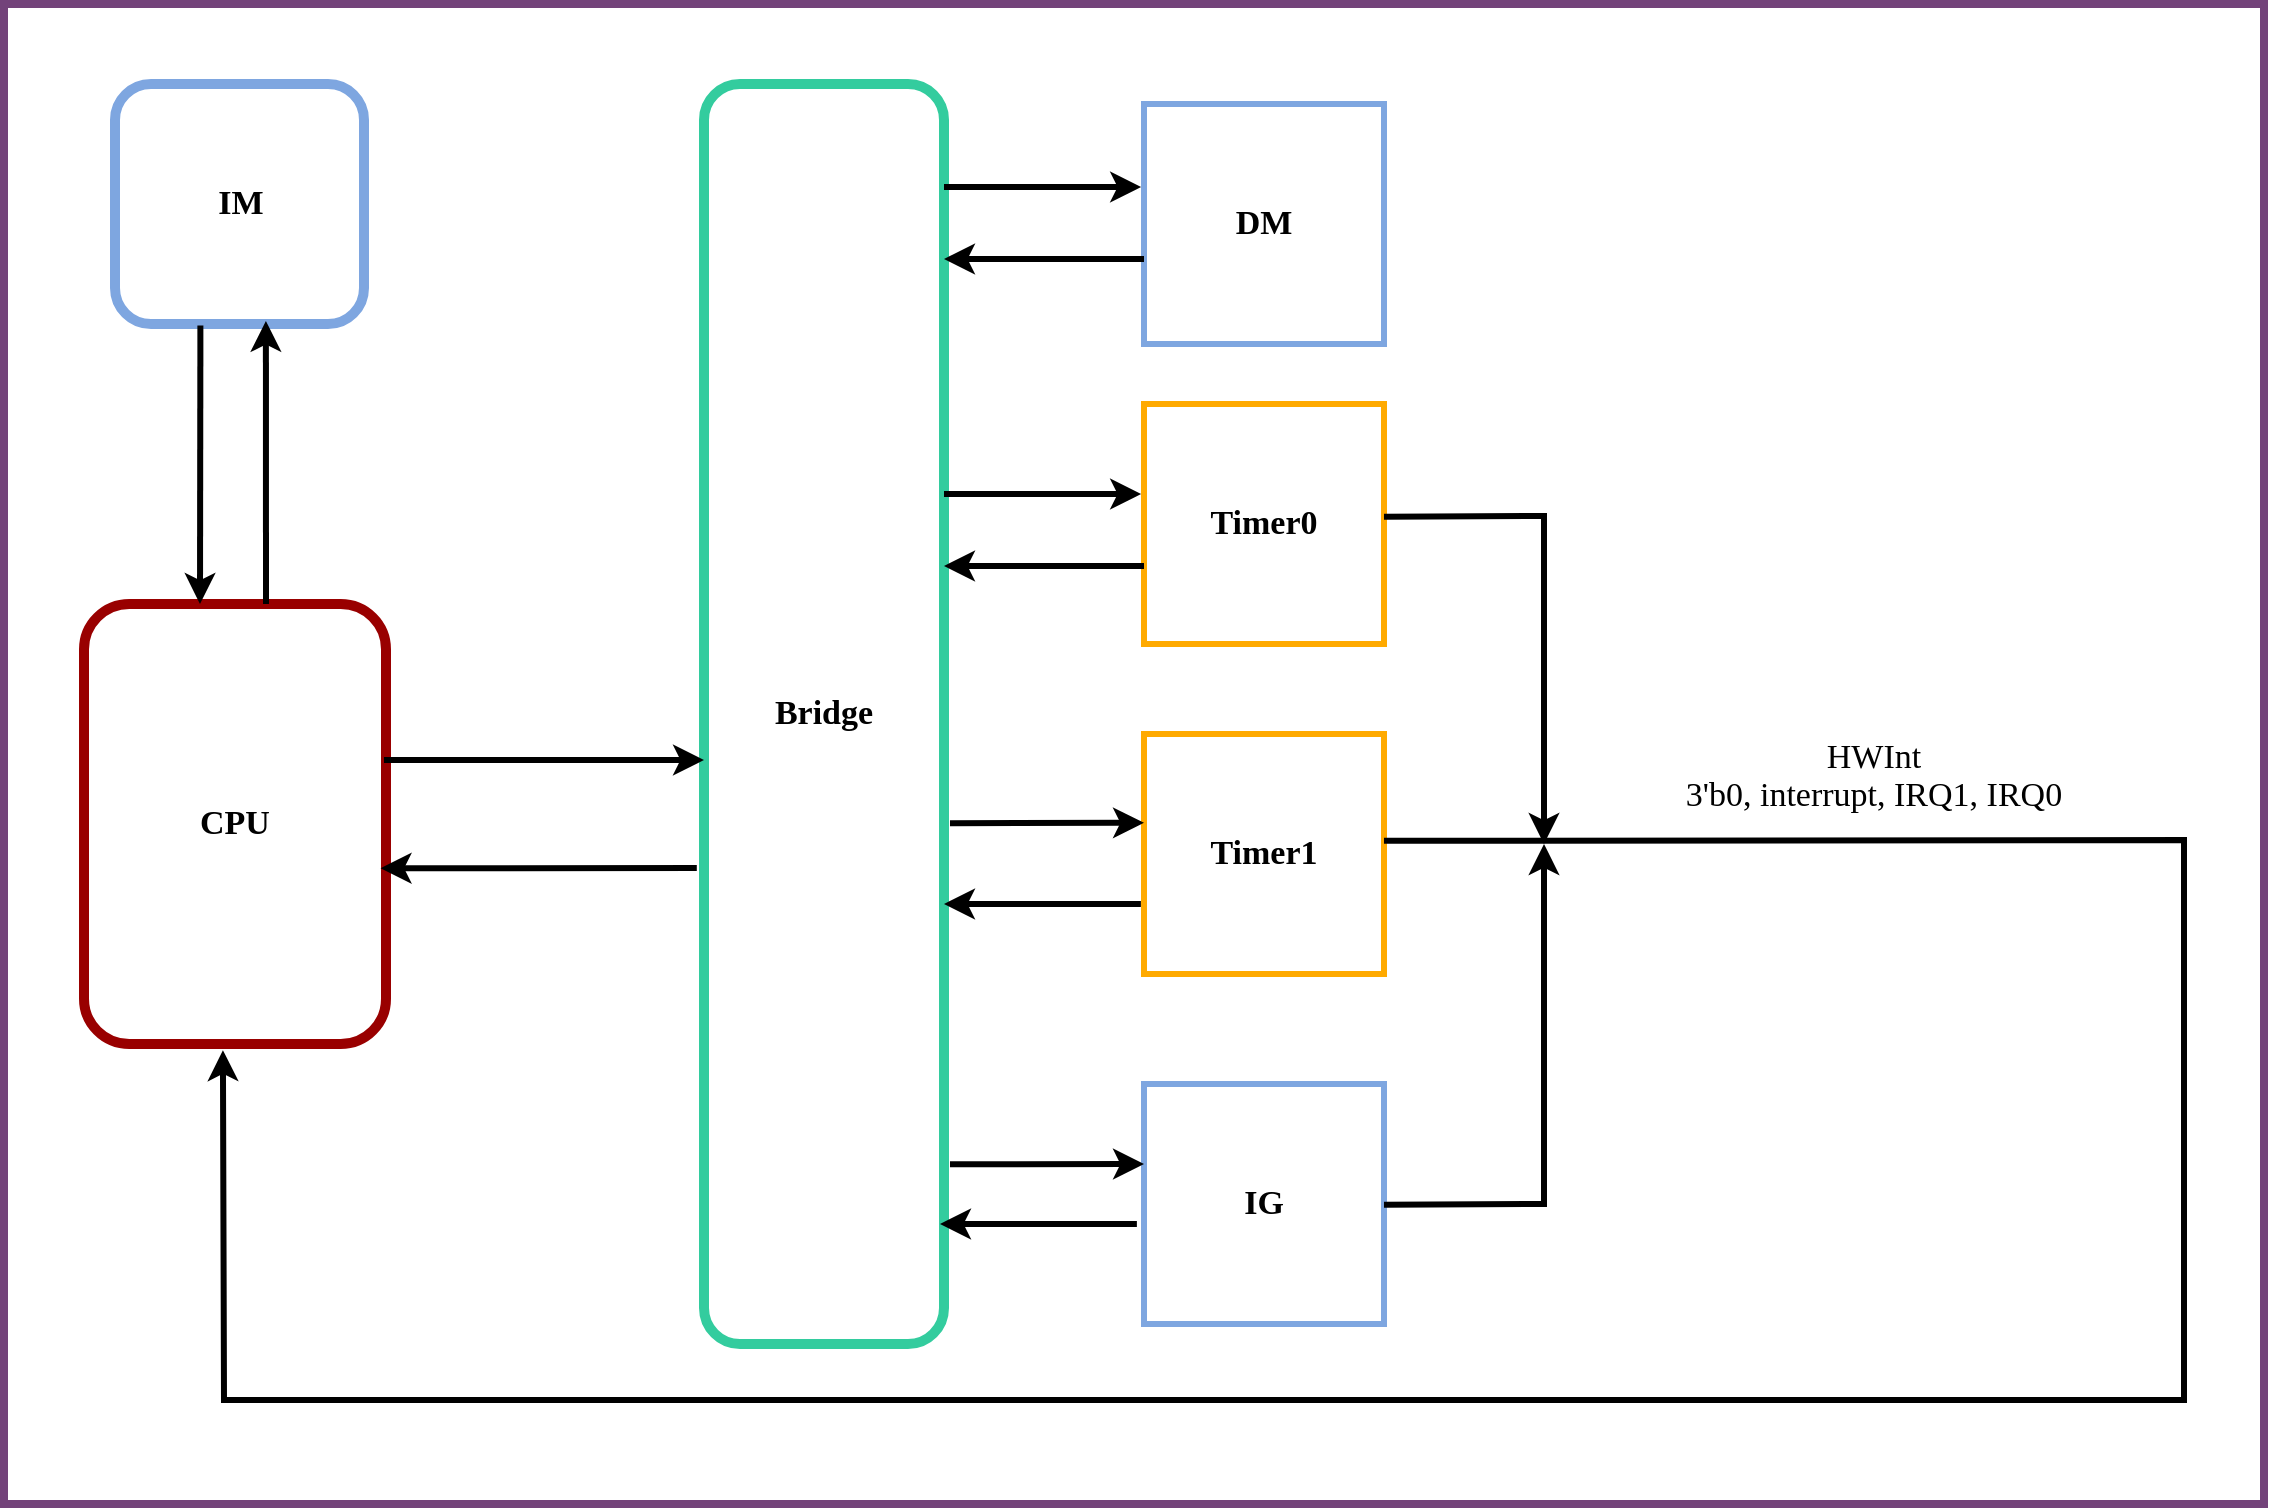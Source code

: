 <mxfile version="20.3.0" type="device"><diagram id="Qi1Oklxj-jETXLiOYVhB" name="第 1 页"><mxGraphModel dx="2449" dy="1386" grid="1" gridSize="10" guides="1" tooltips="1" connect="1" arrows="0" fold="1" page="1" pageScale="1" pageWidth="426" pageHeight="400" math="0" shadow="0"><root><mxCell id="0"/><mxCell id="1" parent="0"/><mxCell id="Aa4j66zs49tvGYQ1ZpJM-60" value="CPU" style="rounded=1;whiteSpace=wrap;html=1;strokeColor=#990000;strokeWidth=5;fontSize=17;fontStyle=1;fontFamily=Lucida Console;" parent="1" vertex="1"><mxGeometry x="-690" y="280" width="151" height="220" as="geometry"/></mxCell><mxCell id="0VaHaEKMv5tzecAwA93q-501" value="Bridge" style="rounded=1;whiteSpace=wrap;html=1;fontFamily=Consolas;fontSize=17;points=[];fontStyle=1;strokeColor=#33CC9E;strokeWidth=5;" parent="1" vertex="1"><mxGeometry x="-380" y="20" width="120" height="630" as="geometry"/></mxCell><mxCell id="bZfWLCHDqQmdKsCOA-iK-1" value="IM" style="rounded=1;whiteSpace=wrap;html=1;fontFamily=Consolas;fontSize=17;points=[];fontStyle=1;strokeColor=#7EA6E0;strokeWidth=5;" vertex="1" parent="1"><mxGeometry x="-674.5" y="20" width="124.5" height="120" as="geometry"/></mxCell><mxCell id="bZfWLCHDqQmdKsCOA-iK-2" value="" style="endArrow=classic;html=1;rounded=0;exitX=0.343;exitY=1.006;exitDx=0;exitDy=0;exitPerimeter=0;strokeWidth=3;" edge="1" parent="1" source="bZfWLCHDqQmdKsCOA-iK-1"><mxGeometry width="50" height="50" relative="1" as="geometry"><mxPoint x="-370" y="300" as="sourcePoint"/><mxPoint x="-632" y="280" as="targetPoint"/></mxGeometry></mxCell><mxCell id="bZfWLCHDqQmdKsCOA-iK-3" value="" style="endArrow=classic;html=1;rounded=0;strokeWidth=3;entryX=0.606;entryY=0.987;entryDx=0;entryDy=0;entryPerimeter=0;" edge="1" parent="1" target="bZfWLCHDqQmdKsCOA-iK-1"><mxGeometry width="50" height="50" relative="1" as="geometry"><mxPoint x="-599" y="280" as="sourcePoint"/><mxPoint x="-622" y="290" as="targetPoint"/></mxGeometry></mxCell><mxCell id="Aa4j66zs49tvGYQ1ZpJM-61" value="Timer0" style="rounded=0;whiteSpace=wrap;html=1;fontFamily=Consolas;fontSize=17;points=[];fontStyle=1;strokeColor=#FFAA00;strokeWidth=3;" parent="1" vertex="1"><mxGeometry x="-160" y="180" width="120" height="120" as="geometry"/></mxCell><mxCell id="bZfWLCHDqQmdKsCOA-iK-6" value="Timer1" style="rounded=0;whiteSpace=wrap;html=1;fontFamily=Consolas;fontSize=17;points=[];fontStyle=1;strokeColor=#FFAA00;strokeWidth=3;" vertex="1" parent="1"><mxGeometry x="-160" y="345" width="120" height="120" as="geometry"/></mxCell><mxCell id="bZfWLCHDqQmdKsCOA-iK-7" value="IG" style="rounded=0;whiteSpace=wrap;html=1;fontFamily=Consolas;fontSize=17;points=[];fontStyle=1;strokeColor=#7EA6E0;strokeWidth=3;" vertex="1" parent="1"><mxGeometry x="-160" y="520" width="120" height="120" as="geometry"/></mxCell><mxCell id="bZfWLCHDqQmdKsCOA-iK-10" value="" style="endArrow=classic;html=1;rounded=0;strokeWidth=3;fontFamily=Lucida Console;fontSize=9;entryX=0.982;entryY=0.687;entryDx=0;entryDy=0;entryPerimeter=0;exitX=-0.03;exitY=0.553;exitDx=0;exitDy=0;exitPerimeter=0;" edge="1" parent="1"><mxGeometry width="50" height="50" relative="1" as="geometry"><mxPoint x="-383.6" y="411.97" as="sourcePoint"/><mxPoint x="-541.718" y="412.14" as="targetPoint"/></mxGeometry></mxCell><mxCell id="bZfWLCHDqQmdKsCOA-iK-11" value="" style="endArrow=classic;html=1;rounded=0;strokeWidth=3;fontFamily=Lucida Console;fontSize=9;" edge="1" parent="1"><mxGeometry width="50" height="50" relative="1" as="geometry"><mxPoint x="-540" y="358" as="sourcePoint"/><mxPoint x="-380" y="358" as="targetPoint"/></mxGeometry></mxCell><mxCell id="bZfWLCHDqQmdKsCOA-iK-12" value="" style="endArrow=classic;html=1;rounded=0;strokeWidth=3;fontFamily=Lucida Console;fontSize=9;entryX=-0.012;entryY=0.375;entryDx=0;entryDy=0;entryPerimeter=0;" edge="1" parent="1" target="Aa4j66zs49tvGYQ1ZpJM-61"><mxGeometry width="50" height="50" relative="1" as="geometry"><mxPoint x="-260" y="225" as="sourcePoint"/><mxPoint x="-290" y="240" as="targetPoint"/></mxGeometry></mxCell><mxCell id="bZfWLCHDqQmdKsCOA-iK-13" value="" style="endArrow=classic;html=1;rounded=0;strokeWidth=3;fontFamily=Lucida Console;fontSize=9;exitX=1.013;exitY=0.133;exitDx=0;exitDy=0;exitPerimeter=0;entryX=-0.012;entryY=0.375;entryDx=0;entryDy=0;entryPerimeter=0;" edge="1" parent="1"><mxGeometry width="50" height="50" relative="1" as="geometry"><mxPoint x="-257.0" y="389.58" as="sourcePoint"/><mxPoint x="-160.0" y="389.41" as="targetPoint"/></mxGeometry></mxCell><mxCell id="bZfWLCHDqQmdKsCOA-iK-14" value="" style="endArrow=classic;html=1;rounded=0;strokeWidth=3;fontFamily=Lucida Console;fontSize=9;exitX=1.013;exitY=0.133;exitDx=0;exitDy=0;exitPerimeter=0;entryX=-0.012;entryY=0.375;entryDx=0;entryDy=0;entryPerimeter=0;" edge="1" parent="1"><mxGeometry width="50" height="50" relative="1" as="geometry"><mxPoint x="-257.0" y="560.17" as="sourcePoint"/><mxPoint x="-160.0" y="560.0" as="targetPoint"/></mxGeometry></mxCell><mxCell id="bZfWLCHDqQmdKsCOA-iK-18" value="" style="endArrow=classic;html=1;rounded=0;strokeWidth=3;fontFamily=Lucida Console;fontSize=9;" edge="1" parent="1"><mxGeometry width="50" height="50" relative="1" as="geometry"><mxPoint x="-160" y="261" as="sourcePoint"/><mxPoint x="-260" y="261" as="targetPoint"/></mxGeometry></mxCell><mxCell id="bZfWLCHDqQmdKsCOA-iK-19" value="" style="endArrow=classic;html=1;rounded=0;strokeWidth=3;fontFamily=Lucida Console;fontSize=9;entryX=1.013;entryY=0.206;entryDx=0;entryDy=0;entryPerimeter=0;" edge="1" parent="1"><mxGeometry width="50" height="50" relative="1" as="geometry"><mxPoint x="-161.56" y="430.06" as="sourcePoint"/><mxPoint x="-260.0" y="430.0" as="targetPoint"/></mxGeometry></mxCell><mxCell id="bZfWLCHDqQmdKsCOA-iK-20" value="" style="endArrow=classic;html=1;rounded=0;strokeWidth=3;fontFamily=Lucida Console;fontSize=9;entryX=1.013;entryY=0.206;entryDx=0;entryDy=0;entryPerimeter=0;" edge="1" parent="1"><mxGeometry width="50" height="50" relative="1" as="geometry"><mxPoint x="-163.56" y="590.06" as="sourcePoint"/><mxPoint x="-262.0" y="590.0" as="targetPoint"/></mxGeometry></mxCell><mxCell id="bZfWLCHDqQmdKsCOA-iK-21" value="" style="endArrow=classic;html=1;rounded=0;strokeWidth=3;fontFamily=Lucida Console;fontSize=9;exitX=1;exitY=0.47;exitDx=0;exitDy=0;exitPerimeter=0;" edge="1" parent="1" source="Aa4j66zs49tvGYQ1ZpJM-61"><mxGeometry width="50" height="50" relative="1" as="geometry"><mxPoint x="-330" y="360" as="sourcePoint"/><mxPoint x="40" y="400" as="targetPoint"/><Array as="points"><mxPoint x="40" y="236"/></Array></mxGeometry></mxCell><mxCell id="bZfWLCHDqQmdKsCOA-iK-22" value="" style="endArrow=classic;html=1;rounded=0;strokeWidth=3;fontFamily=Lucida Console;fontSize=9;exitX=1;exitY=0.47;exitDx=0;exitDy=0;exitPerimeter=0;entryX=0.46;entryY=1.014;entryDx=0;entryDy=0;entryPerimeter=0;" edge="1" parent="1" target="Aa4j66zs49tvGYQ1ZpJM-60"><mxGeometry width="50" height="50" relative="1" as="geometry"><mxPoint x="-40" y="398.4" as="sourcePoint"/><mxPoint x="-620" y="570" as="targetPoint"/><Array as="points"><mxPoint x="360" y="398"/><mxPoint x="360" y="678"/><mxPoint x="-620" y="678"/></Array></mxGeometry></mxCell><mxCell id="bZfWLCHDqQmdKsCOA-iK-23" value="" style="endArrow=classic;html=1;rounded=0;strokeWidth=3;fontFamily=Lucida Console;fontSize=9;exitX=1;exitY=0.47;exitDx=0;exitDy=0;exitPerimeter=0;" edge="1" parent="1"><mxGeometry width="50" height="50" relative="1" as="geometry"><mxPoint x="-40" y="580.4" as="sourcePoint"/><mxPoint x="40" y="400" as="targetPoint"/><Array as="points"><mxPoint x="40" y="580"/></Array></mxGeometry></mxCell><mxCell id="bZfWLCHDqQmdKsCOA-iK-24" value="&lt;p style=&quot;font-size: 17px; line-height: 19px;&quot;&gt;HWInt&lt;br&gt;&lt;span style=&quot;font-size: 17px;&quot;&gt;3'b0&lt;/span&gt;, interrupt, IRQ1, IRQ0&lt;/p&gt;" style="text;html=1;strokeColor=none;fillColor=none;align=center;verticalAlign=middle;whiteSpace=wrap;rounded=0;fontFamily=Lucida Console;fontSize=17;fontColor=#000000;fontStyle=0" vertex="1" parent="1"><mxGeometry x="60" y="345" width="290" height="40" as="geometry"/></mxCell><mxCell id="bZfWLCHDqQmdKsCOA-iK-25" value="DM" style="rounded=0;whiteSpace=wrap;html=1;fontFamily=Consolas;fontSize=17;points=[];fontStyle=1;strokeColor=#7EA6E0;strokeWidth=3;" vertex="1" parent="1"><mxGeometry x="-160" y="30" width="120" height="120" as="geometry"/></mxCell><mxCell id="bZfWLCHDqQmdKsCOA-iK-26" value="" style="endArrow=classic;html=1;rounded=0;strokeWidth=3;fontFamily=Lucida Console;fontSize=9;entryX=-0.012;entryY=0.375;entryDx=0;entryDy=0;entryPerimeter=0;" edge="1" parent="1"><mxGeometry width="50" height="50" relative="1" as="geometry"><mxPoint x="-260" y="71.5" as="sourcePoint"/><mxPoint x="-161.44" y="71.5" as="targetPoint"/></mxGeometry></mxCell><mxCell id="bZfWLCHDqQmdKsCOA-iK-27" value="" style="endArrow=classic;html=1;rounded=0;strokeWidth=3;fontFamily=Lucida Console;fontSize=9;" edge="1" parent="1"><mxGeometry width="50" height="50" relative="1" as="geometry"><mxPoint x="-160" y="107.5" as="sourcePoint"/><mxPoint x="-260" y="107.5" as="targetPoint"/></mxGeometry></mxCell><mxCell id="bZfWLCHDqQmdKsCOA-iK-29" value="" style="rounded=0;whiteSpace=wrap;html=1;fillColor=none;strokeWidth=4;strokeColor=#73437A;" vertex="1" parent="1"><mxGeometry x="-730" y="-20" width="1130" height="750" as="geometry"/></mxCell></root></mxGraphModel></diagram></mxfile>